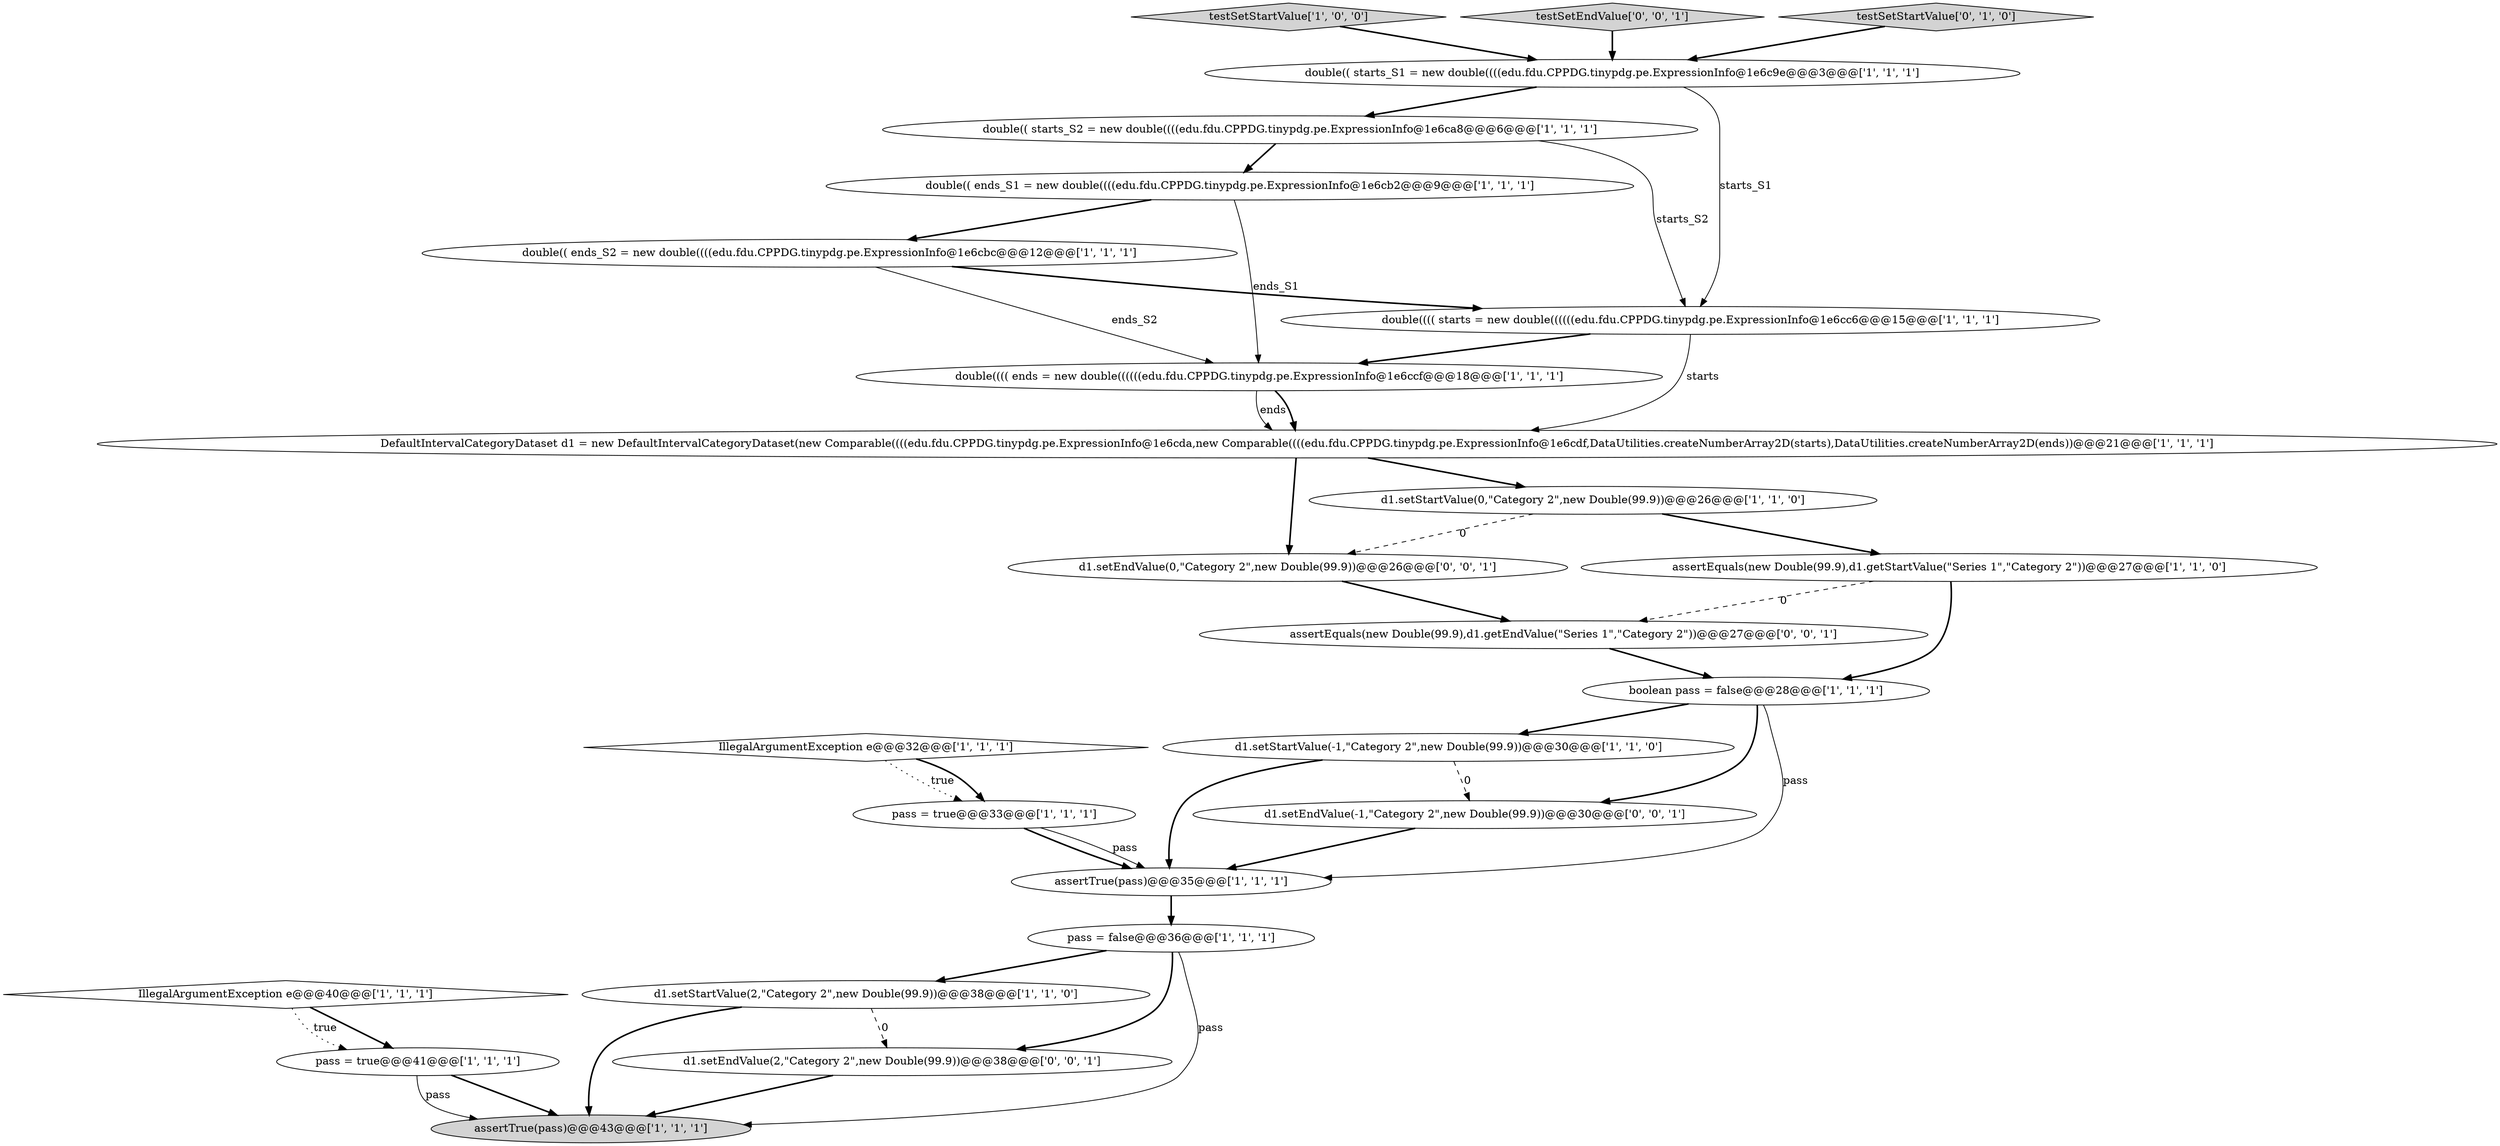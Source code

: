 digraph {
2 [style = filled, label = "d1.setStartValue(2,\"Category 2\",new Double(99.9))@@@38@@@['1', '1', '0']", fillcolor = white, shape = ellipse image = "AAA0AAABBB1BBB"];
1 [style = filled, label = "DefaultIntervalCategoryDataset d1 = new DefaultIntervalCategoryDataset(new Comparable((((edu.fdu.CPPDG.tinypdg.pe.ExpressionInfo@1e6cda,new Comparable((((edu.fdu.CPPDG.tinypdg.pe.ExpressionInfo@1e6cdf,DataUtilities.createNumberArray2D(starts),DataUtilities.createNumberArray2D(ends))@@@21@@@['1', '1', '1']", fillcolor = white, shape = ellipse image = "AAA0AAABBB1BBB"];
10 [style = filled, label = "pass = true@@@33@@@['1', '1', '1']", fillcolor = white, shape = ellipse image = "AAA0AAABBB1BBB"];
6 [style = filled, label = "pass = true@@@41@@@['1', '1', '1']", fillcolor = white, shape = ellipse image = "AAA0AAABBB1BBB"];
11 [style = filled, label = "testSetStartValue['1', '0', '0']", fillcolor = lightgray, shape = diamond image = "AAA0AAABBB1BBB"];
24 [style = filled, label = "d1.setEndValue(2,\"Category 2\",new Double(99.9))@@@38@@@['0', '0', '1']", fillcolor = white, shape = ellipse image = "AAA0AAABBB3BBB"];
14 [style = filled, label = "d1.setStartValue(-1,\"Category 2\",new Double(99.9))@@@30@@@['1', '1', '0']", fillcolor = white, shape = ellipse image = "AAA0AAABBB1BBB"];
8 [style = filled, label = "double(( starts_S1 = new double((((edu.fdu.CPPDG.tinypdg.pe.ExpressionInfo@1e6c9e@@@3@@@['1', '1', '1']", fillcolor = white, shape = ellipse image = "AAA0AAABBB1BBB"];
0 [style = filled, label = "d1.setStartValue(0,\"Category 2\",new Double(99.9))@@@26@@@['1', '1', '0']", fillcolor = white, shape = ellipse image = "AAA0AAABBB1BBB"];
15 [style = filled, label = "assertTrue(pass)@@@35@@@['1', '1', '1']", fillcolor = white, shape = ellipse image = "AAA0AAABBB1BBB"];
25 [style = filled, label = "d1.setEndValue(-1,\"Category 2\",new Double(99.9))@@@30@@@['0', '0', '1']", fillcolor = white, shape = ellipse image = "AAA0AAABBB3BBB"];
12 [style = filled, label = "double(( ends_S2 = new double((((edu.fdu.CPPDG.tinypdg.pe.ExpressionInfo@1e6cbc@@@12@@@['1', '1', '1']", fillcolor = white, shape = ellipse image = "AAA0AAABBB1BBB"];
21 [style = filled, label = "assertEquals(new Double(99.9),d1.getEndValue(\"Series 1\",\"Category 2\"))@@@27@@@['0', '0', '1']", fillcolor = white, shape = ellipse image = "AAA0AAABBB3BBB"];
22 [style = filled, label = "testSetEndValue['0', '0', '1']", fillcolor = lightgray, shape = diamond image = "AAA0AAABBB3BBB"];
20 [style = filled, label = "testSetStartValue['0', '1', '0']", fillcolor = lightgray, shape = diamond image = "AAA0AAABBB2BBB"];
17 [style = filled, label = "IllegalArgumentException e@@@40@@@['1', '1', '1']", fillcolor = white, shape = diamond image = "AAA0AAABBB1BBB"];
23 [style = filled, label = "d1.setEndValue(0,\"Category 2\",new Double(99.9))@@@26@@@['0', '0', '1']", fillcolor = white, shape = ellipse image = "AAA0AAABBB3BBB"];
13 [style = filled, label = "double(((( ends = new double((((((edu.fdu.CPPDG.tinypdg.pe.ExpressionInfo@1e6ccf@@@18@@@['1', '1', '1']", fillcolor = white, shape = ellipse image = "AAA0AAABBB1BBB"];
4 [style = filled, label = "double(( starts_S2 = new double((((edu.fdu.CPPDG.tinypdg.pe.ExpressionInfo@1e6ca8@@@6@@@['1', '1', '1']", fillcolor = white, shape = ellipse image = "AAA0AAABBB1BBB"];
3 [style = filled, label = "assertEquals(new Double(99.9),d1.getStartValue(\"Series 1\",\"Category 2\"))@@@27@@@['1', '1', '0']", fillcolor = white, shape = ellipse image = "AAA0AAABBB1BBB"];
7 [style = filled, label = "boolean pass = false@@@28@@@['1', '1', '1']", fillcolor = white, shape = ellipse image = "AAA0AAABBB1BBB"];
16 [style = filled, label = "double(((( starts = new double((((((edu.fdu.CPPDG.tinypdg.pe.ExpressionInfo@1e6cc6@@@15@@@['1', '1', '1']", fillcolor = white, shape = ellipse image = "AAA0AAABBB1BBB"];
19 [style = filled, label = "IllegalArgumentException e@@@32@@@['1', '1', '1']", fillcolor = white, shape = diamond image = "AAA0AAABBB1BBB"];
18 [style = filled, label = "assertTrue(pass)@@@43@@@['1', '1', '1']", fillcolor = lightgray, shape = ellipse image = "AAA0AAABBB1BBB"];
9 [style = filled, label = "pass = false@@@36@@@['1', '1', '1']", fillcolor = white, shape = ellipse image = "AAA0AAABBB1BBB"];
5 [style = filled, label = "double(( ends_S1 = new double((((edu.fdu.CPPDG.tinypdg.pe.ExpressionInfo@1e6cb2@@@9@@@['1', '1', '1']", fillcolor = white, shape = ellipse image = "AAA0AAABBB1BBB"];
19->10 [style = dotted, label="true"];
0->3 [style = bold, label=""];
6->18 [style = solid, label="pass"];
16->13 [style = bold, label=""];
4->16 [style = solid, label="starts_S2"];
10->15 [style = bold, label=""];
3->21 [style = dashed, label="0"];
17->6 [style = bold, label=""];
9->2 [style = bold, label=""];
17->6 [style = dotted, label="true"];
14->25 [style = dashed, label="0"];
6->18 [style = bold, label=""];
8->16 [style = solid, label="starts_S1"];
0->23 [style = dashed, label="0"];
9->18 [style = solid, label="pass"];
2->18 [style = bold, label=""];
19->10 [style = bold, label=""];
12->16 [style = bold, label=""];
1->0 [style = bold, label=""];
13->1 [style = solid, label="ends"];
10->15 [style = solid, label="pass"];
24->18 [style = bold, label=""];
13->1 [style = bold, label=""];
1->23 [style = bold, label=""];
7->14 [style = bold, label=""];
22->8 [style = bold, label=""];
20->8 [style = bold, label=""];
7->15 [style = solid, label="pass"];
23->21 [style = bold, label=""];
5->12 [style = bold, label=""];
3->7 [style = bold, label=""];
15->9 [style = bold, label=""];
25->15 [style = bold, label=""];
21->7 [style = bold, label=""];
11->8 [style = bold, label=""];
14->15 [style = bold, label=""];
7->25 [style = bold, label=""];
8->4 [style = bold, label=""];
2->24 [style = dashed, label="0"];
12->13 [style = solid, label="ends_S2"];
5->13 [style = solid, label="ends_S1"];
4->5 [style = bold, label=""];
9->24 [style = bold, label=""];
16->1 [style = solid, label="starts"];
}
